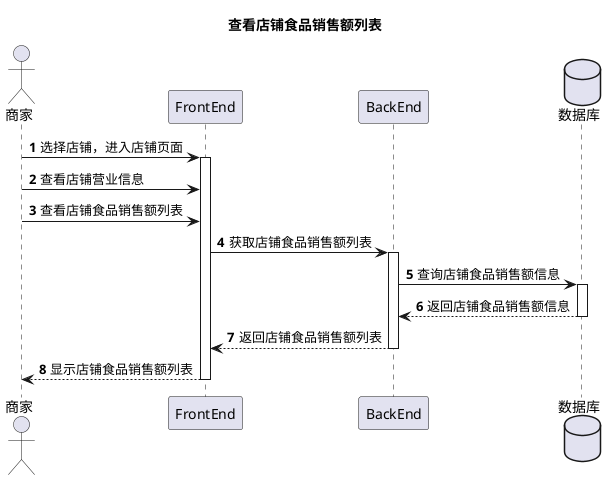 @startuml
'https://plantuml.com/sequence-diagram

autonumber
title 查看店铺食品销售额列表

actor 商家
participant FrontEnd
participant BackEnd
database 数据库

商家 -> FrontEnd ++:选择店铺，进入店铺页面
商家 -> FrontEnd :查看店铺营业信息
商家 -> FrontEnd :查看店铺食品销售额列表
FrontEnd -> BackEnd ++: 获取店铺食品销售额列表
BackEnd -> 数据库 ++:查询店铺食品销售额信息
数据库 --> BackEnd -- :返回店铺食品销售额信息
BackEnd --> FrontEnd -- :返回店铺食品销售额列表
FrontEnd --> 商家 --:显示店铺食品销售额列表
@enduml